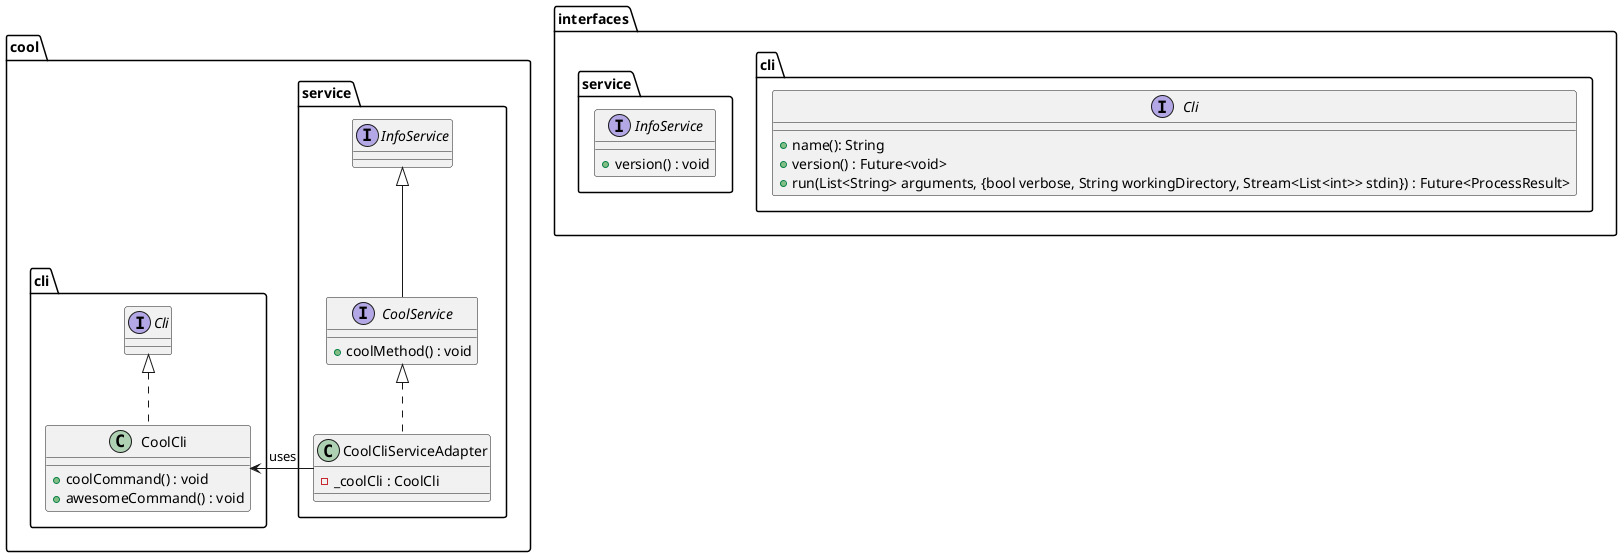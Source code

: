 @startuml cli_interfaces_class_diagram

package interfaces {
    package cli {
        interface Cli {
            + name(): String
            + version() : Future<void>
            + run(List<String> arguments, {bool verbose, String workingDirectory, Stream<List<int>> stdin}) : Future<ProcessResult>
        }
    }

    package service {
        interface InfoService {
            + version() : void
        }
    }
}

package cool {
    package service as cool.service{
        interface CoolService extends InfoService{
            + coolMethod() : void
        }

        class CoolCliServiceAdapter implements CoolService {
            - _coolCli : CoolCli
        }
    }

    package cli as cool.cli {
        class CoolCli implements Cli {
            + coolCommand() : void
            + awesomeCommand() : void
        }
    }
}

CoolCliServiceAdapter -> CoolCli : uses

@enduml
